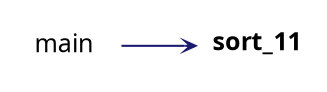 digraph "sort_11"
{
 // INTERACTIVE_SVG=YES
 // LATEX_PDF_SIZE
  graph [];
  edge [fontname=Ubuntu labelfontsize=10 arrowhead=open arrowtail=open arrowsize=0.5];
  node [fontname=Ubuntu fontsize=12 shape=plaintext];
  rankdir="RL";
  Node1 [label=<<b>sort_11</b>> tooltip="Compare with sort_03." ];
  Node1 -> Node2 [dir="back",color="midnightblue"style="solid"];
  Node2 [label="main" URL="$group__CPP11.html#ga840291bc02cba5474a4cb46a9b9566fe" tooltip=" " ];
}
